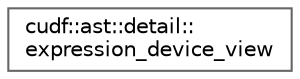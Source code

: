 digraph "类继承关系图"
{
 // LATEX_PDF_SIZE
  bgcolor="transparent";
  edge [fontname=Helvetica,fontsize=10,labelfontname=Helvetica,labelfontsize=10];
  node [fontname=Helvetica,fontsize=10,shape=box,height=0.2,width=0.4];
  rankdir="LR";
  Node0 [id="Node000000",label="cudf::ast::detail::\lexpression_device_view",height=0.2,width=0.4,color="grey40", fillcolor="white", style="filled",URL="$structcudf_1_1ast_1_1detail_1_1expression__device__view.html",tooltip="A container of all device data required to evaluate an expression on tables."];
}
